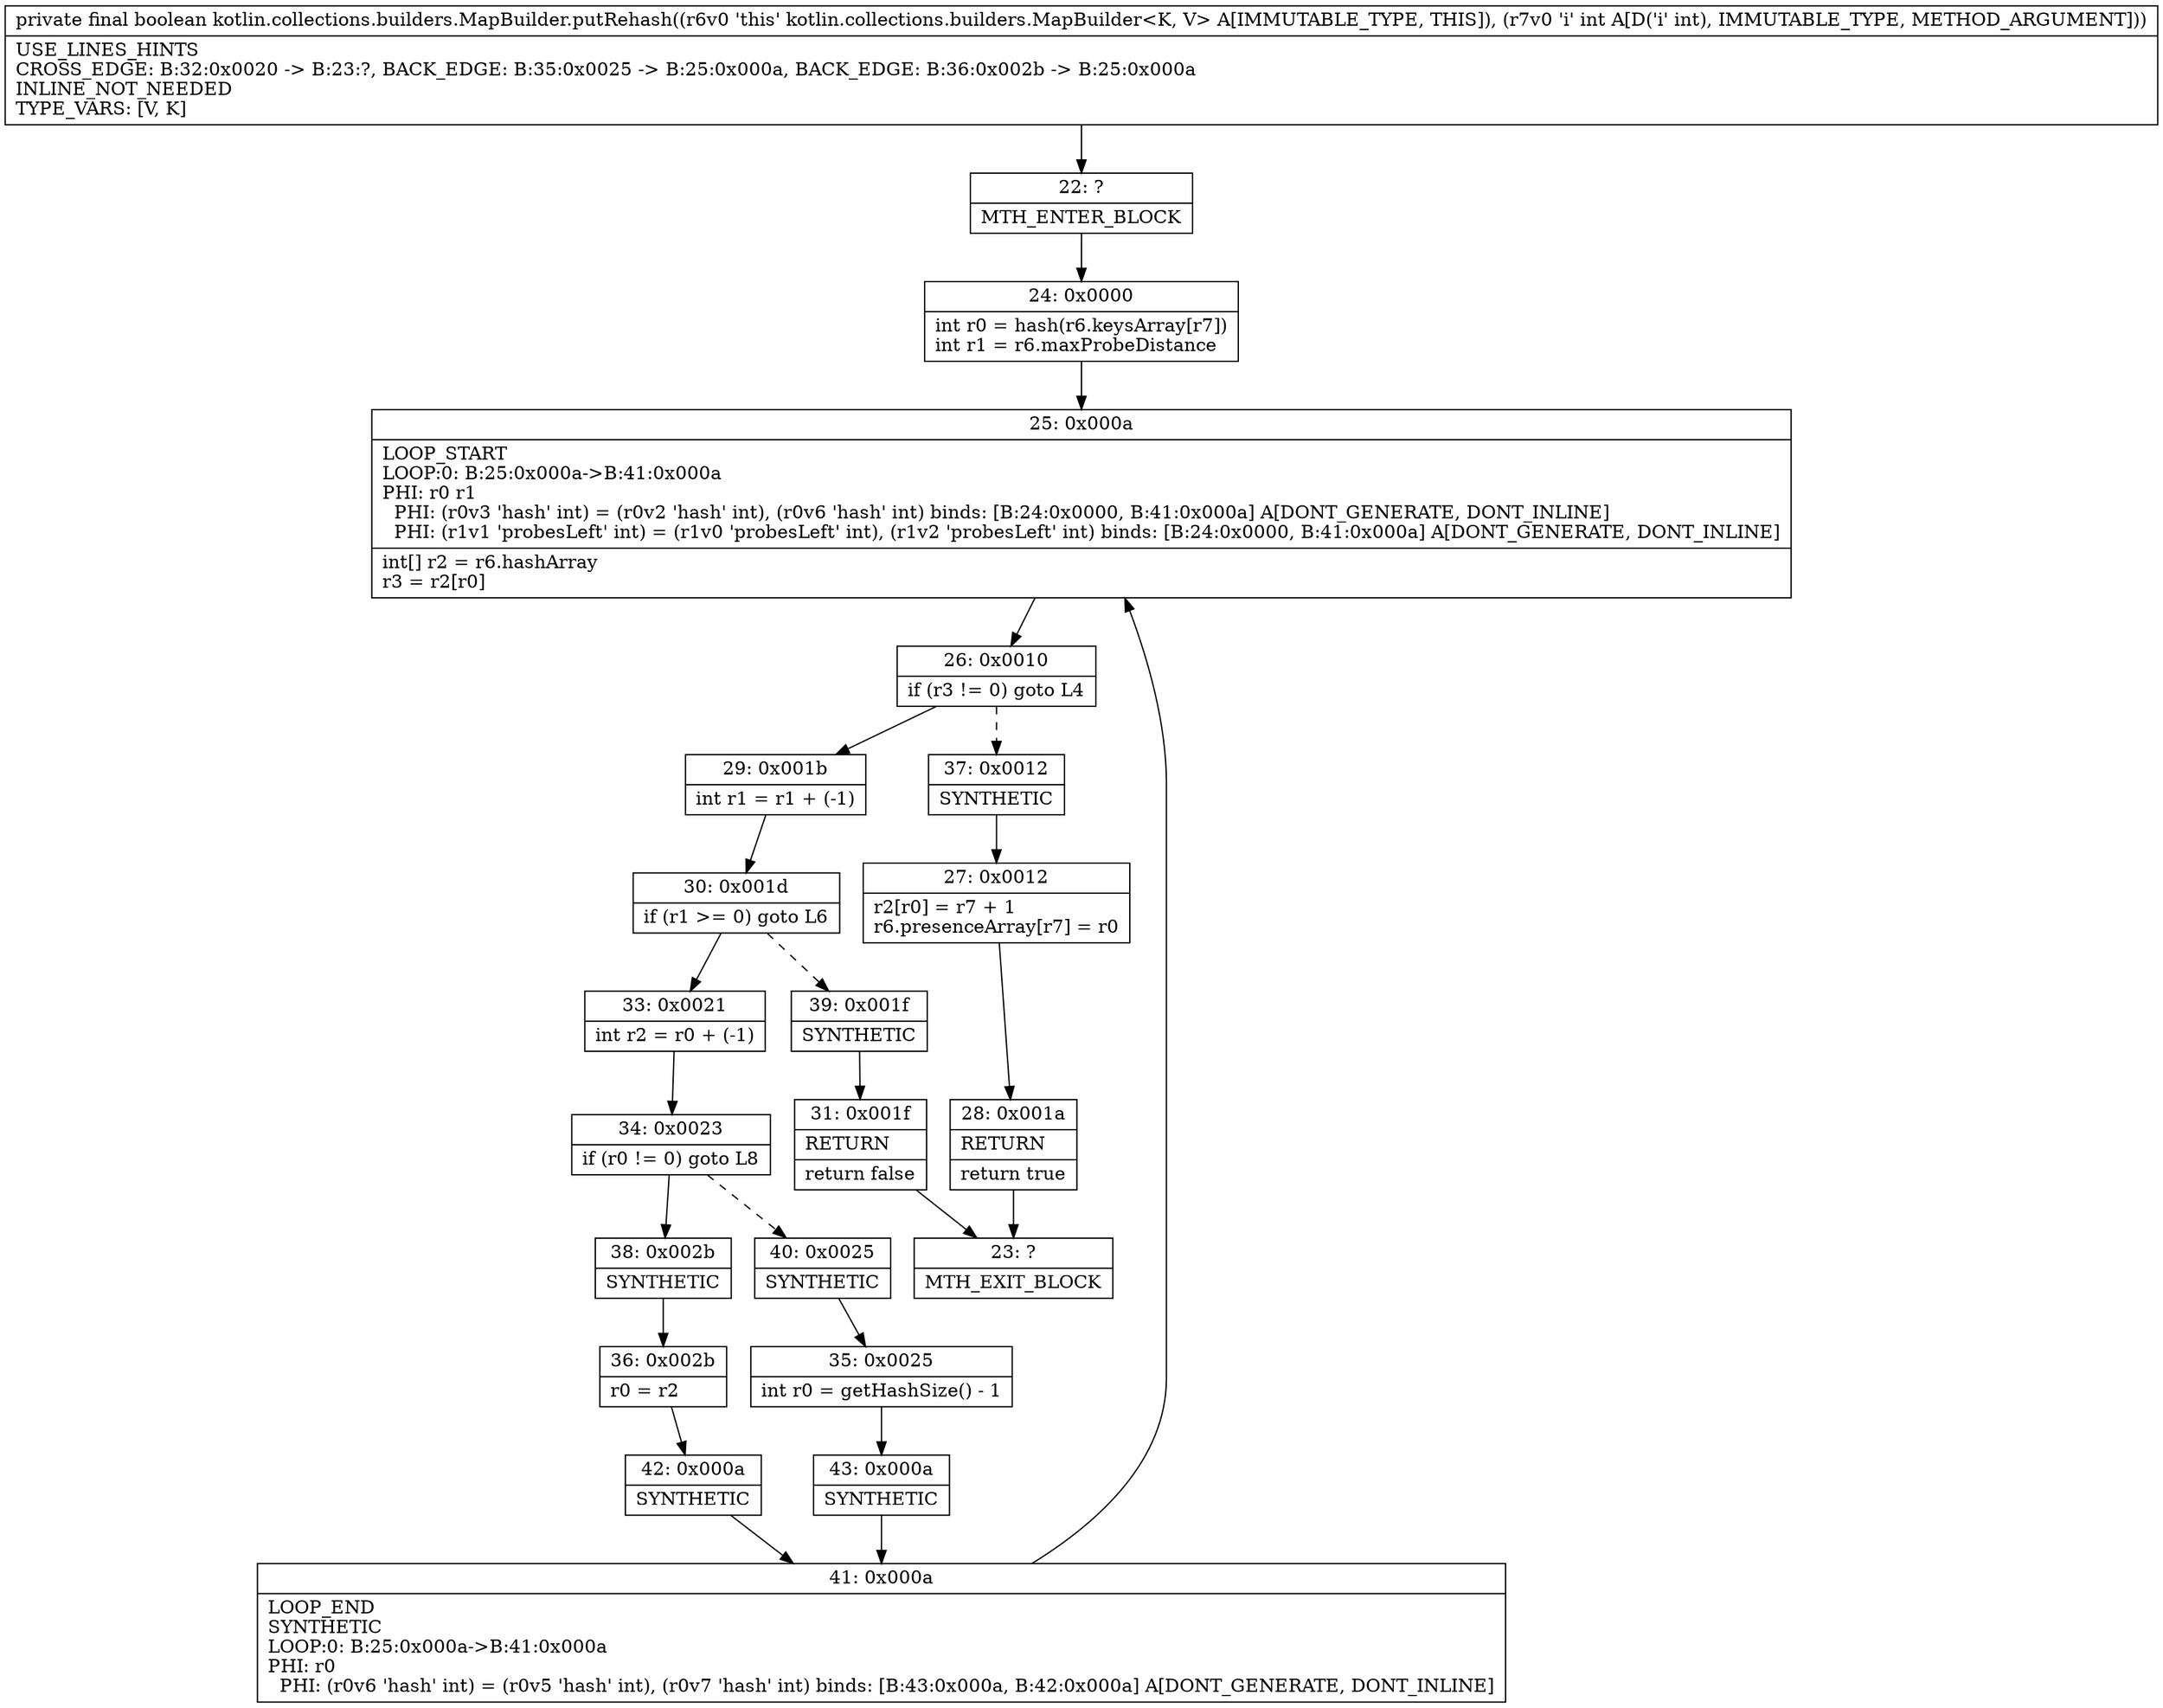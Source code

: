 digraph "CFG forkotlin.collections.builders.MapBuilder.putRehash(I)Z" {
Node_22 [shape=record,label="{22\:\ ?|MTH_ENTER_BLOCK\l}"];
Node_24 [shape=record,label="{24\:\ 0x0000|int r0 = hash(r6.keysArray[r7])\lint r1 = r6.maxProbeDistance\l}"];
Node_25 [shape=record,label="{25\:\ 0x000a|LOOP_START\lLOOP:0: B:25:0x000a\-\>B:41:0x000a\lPHI: r0 r1 \l  PHI: (r0v3 'hash' int) = (r0v2 'hash' int), (r0v6 'hash' int) binds: [B:24:0x0000, B:41:0x000a] A[DONT_GENERATE, DONT_INLINE]\l  PHI: (r1v1 'probesLeft' int) = (r1v0 'probesLeft' int), (r1v2 'probesLeft' int) binds: [B:24:0x0000, B:41:0x000a] A[DONT_GENERATE, DONT_INLINE]\l|int[] r2 = r6.hashArray\lr3 = r2[r0]\l}"];
Node_26 [shape=record,label="{26\:\ 0x0010|if (r3 != 0) goto L4\l}"];
Node_29 [shape=record,label="{29\:\ 0x001b|int r1 = r1 + (\-1)\l}"];
Node_30 [shape=record,label="{30\:\ 0x001d|if (r1 \>= 0) goto L6\l}"];
Node_33 [shape=record,label="{33\:\ 0x0021|int r2 = r0 + (\-1)\l}"];
Node_34 [shape=record,label="{34\:\ 0x0023|if (r0 != 0) goto L8\l}"];
Node_38 [shape=record,label="{38\:\ 0x002b|SYNTHETIC\l}"];
Node_36 [shape=record,label="{36\:\ 0x002b|r0 = r2\l}"];
Node_42 [shape=record,label="{42\:\ 0x000a|SYNTHETIC\l}"];
Node_41 [shape=record,label="{41\:\ 0x000a|LOOP_END\lSYNTHETIC\lLOOP:0: B:25:0x000a\-\>B:41:0x000a\lPHI: r0 \l  PHI: (r0v6 'hash' int) = (r0v5 'hash' int), (r0v7 'hash' int) binds: [B:43:0x000a, B:42:0x000a] A[DONT_GENERATE, DONT_INLINE]\l}"];
Node_40 [shape=record,label="{40\:\ 0x0025|SYNTHETIC\l}"];
Node_35 [shape=record,label="{35\:\ 0x0025|int r0 = getHashSize() \- 1\l}"];
Node_43 [shape=record,label="{43\:\ 0x000a|SYNTHETIC\l}"];
Node_39 [shape=record,label="{39\:\ 0x001f|SYNTHETIC\l}"];
Node_31 [shape=record,label="{31\:\ 0x001f|RETURN\l|return false\l}"];
Node_23 [shape=record,label="{23\:\ ?|MTH_EXIT_BLOCK\l}"];
Node_37 [shape=record,label="{37\:\ 0x0012|SYNTHETIC\l}"];
Node_27 [shape=record,label="{27\:\ 0x0012|r2[r0] = r7 + 1\lr6.presenceArray[r7] = r0\l}"];
Node_28 [shape=record,label="{28\:\ 0x001a|RETURN\l|return true\l}"];
MethodNode[shape=record,label="{private final boolean kotlin.collections.builders.MapBuilder.putRehash((r6v0 'this' kotlin.collections.builders.MapBuilder\<K, V\> A[IMMUTABLE_TYPE, THIS]), (r7v0 'i' int A[D('i' int), IMMUTABLE_TYPE, METHOD_ARGUMENT]))  | USE_LINES_HINTS\lCROSS_EDGE: B:32:0x0020 \-\> B:23:?, BACK_EDGE: B:35:0x0025 \-\> B:25:0x000a, BACK_EDGE: B:36:0x002b \-\> B:25:0x000a\lINLINE_NOT_NEEDED\lTYPE_VARS: [V, K]\l}"];
MethodNode -> Node_22;Node_22 -> Node_24;
Node_24 -> Node_25;
Node_25 -> Node_26;
Node_26 -> Node_29;
Node_26 -> Node_37[style=dashed];
Node_29 -> Node_30;
Node_30 -> Node_33;
Node_30 -> Node_39[style=dashed];
Node_33 -> Node_34;
Node_34 -> Node_38;
Node_34 -> Node_40[style=dashed];
Node_38 -> Node_36;
Node_36 -> Node_42;
Node_42 -> Node_41;
Node_41 -> Node_25;
Node_40 -> Node_35;
Node_35 -> Node_43;
Node_43 -> Node_41;
Node_39 -> Node_31;
Node_31 -> Node_23;
Node_37 -> Node_27;
Node_27 -> Node_28;
Node_28 -> Node_23;
}


